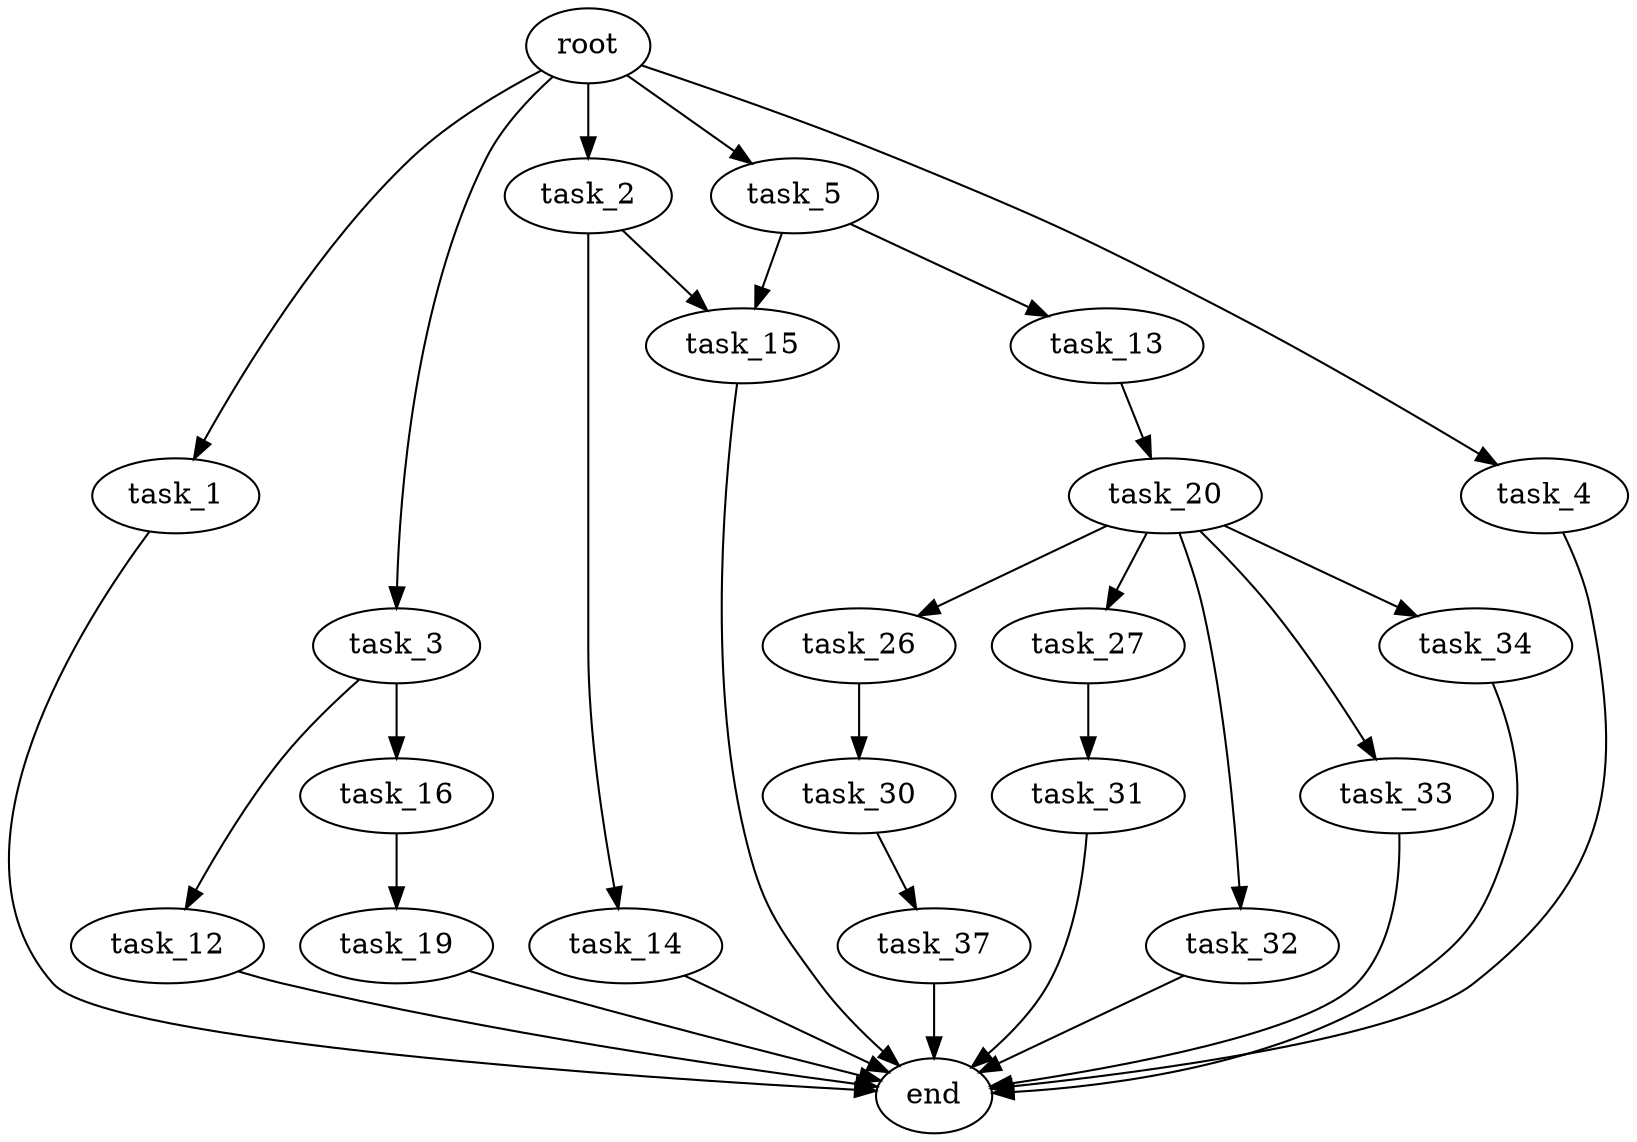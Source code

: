 digraph G {
  root [size="0.000000"];
  task_1 [size="368293445632.000000"];
  task_2 [size="231928233984.000000"];
  task_3 [size="8589934592.000000"];
  task_4 [size="1073741824000.000000"];
  task_5 [size="75443282231.000000"];
  task_12 [size="4112013900.000000"];
  task_13 [size="1018722564673.000000"];
  task_14 [size="253793353107.000000"];
  task_15 [size="47137387290.000000"];
  task_16 [size="10581174558.000000"];
  task_19 [size="24584751487.000000"];
  task_20 [size="17178391799.000000"];
  task_26 [size="368293445632.000000"];
  task_27 [size="410859369937.000000"];
  task_30 [size="68719476736.000000"];
  task_31 [size="782757789696.000000"];
  task_32 [size="33451275344.000000"];
  task_33 [size="123157420568.000000"];
  task_34 [size="635313292356.000000"];
  task_37 [size="782757789696.000000"];
  end [size="0.000000"];

  root -> task_1 [size="1.000000"];
  root -> task_2 [size="1.000000"];
  root -> task_3 [size="1.000000"];
  root -> task_4 [size="1.000000"];
  root -> task_5 [size="1.000000"];
  task_1 -> end [size="1.000000"];
  task_2 -> task_14 [size="301989888.000000"];
  task_2 -> task_15 [size="301989888.000000"];
  task_3 -> task_12 [size="33554432.000000"];
  task_3 -> task_16 [size="33554432.000000"];
  task_4 -> end [size="1.000000"];
  task_5 -> task_13 [size="75497472.000000"];
  task_5 -> task_15 [size="75497472.000000"];
  task_12 -> end [size="1.000000"];
  task_13 -> task_20 [size="679477248.000000"];
  task_14 -> end [size="1.000000"];
  task_15 -> end [size="1.000000"];
  task_16 -> task_19 [size="536870912.000000"];
  task_19 -> end [size="1.000000"];
  task_20 -> task_26 [size="679477248.000000"];
  task_20 -> task_27 [size="679477248.000000"];
  task_20 -> task_32 [size="679477248.000000"];
  task_20 -> task_33 [size="679477248.000000"];
  task_20 -> task_34 [size="679477248.000000"];
  task_26 -> task_30 [size="411041792.000000"];
  task_27 -> task_31 [size="301989888.000000"];
  task_30 -> task_37 [size="134217728.000000"];
  task_31 -> end [size="1.000000"];
  task_32 -> end [size="1.000000"];
  task_33 -> end [size="1.000000"];
  task_34 -> end [size="1.000000"];
  task_37 -> end [size="1.000000"];
}
